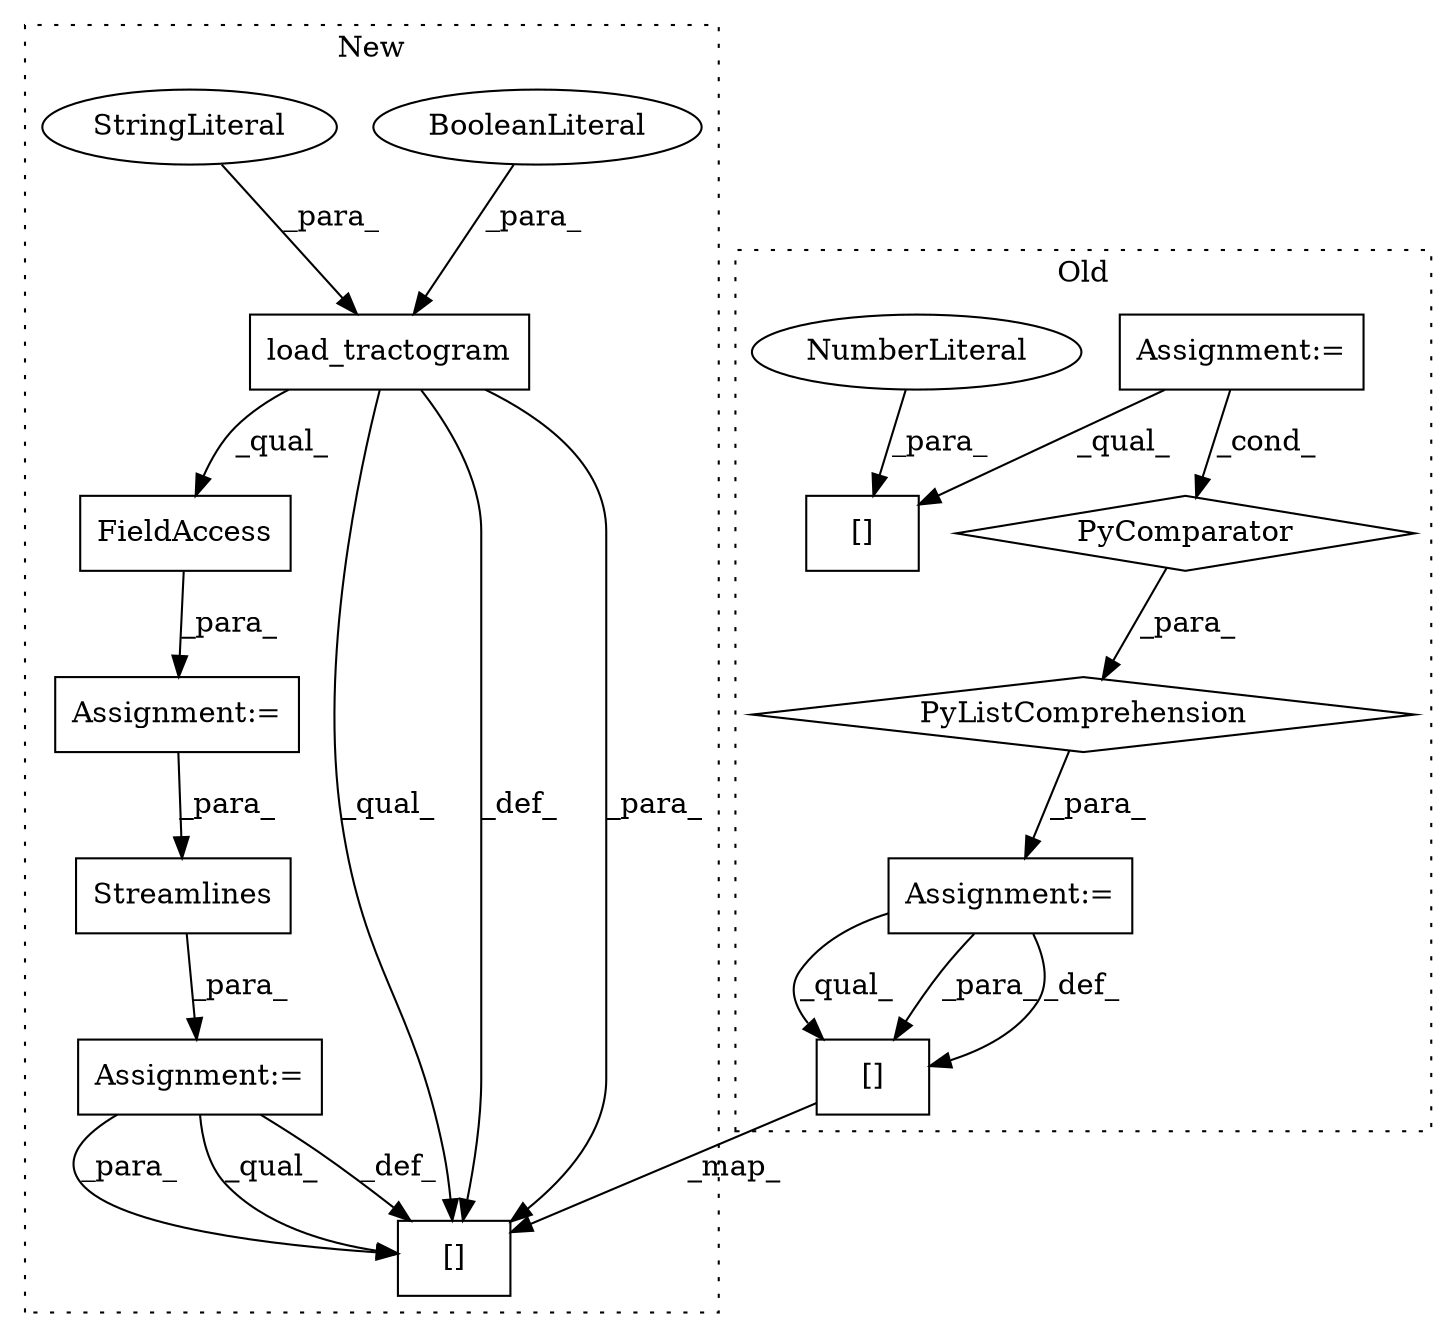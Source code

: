 digraph G {
subgraph cluster0 {
1 [label="PyComparator" a="113" s="2715" l="23" shape="diamond"];
3 [label="PyListComprehension" a="109" s="2653" l="93" shape="diamond"];
4 [label="Assignment:=" a="7" s="2715" l="23" shape="box"];
5 [label="Assignment:=" a="7" s="2641" l="12" shape="box"];
7 [label="[]" a="2" s="2653,2656" l="2,1" shape="box"];
8 [label="NumberLiteral" a="34" s="2655" l="1" shape="ellipse"];
15 [label="[]" a="2" s="3090,3119" l="14,1" shape="box"];
label = "Old";
style="dotted";
}
subgraph cluster1 {
2 [label="Streamlines" a="32" s="2681,2699" l="12,1" shape="box"];
6 [label="Assignment:=" a="7" s="2680" l="1" shape="box"];
9 [label="load_tractogram" a="32" s="2616,2650" l="16,1" shape="box"];
10 [label="FieldAccess" a="22" s="2616" l="47" shape="box"];
11 [label="BooleanLiteral" a="9" s="2645" l="5" shape="ellipse"];
12 [label="Assignment:=" a="7" s="2615" l="1" shape="box"];
13 [label="StringLiteral" a="45" s="2638" l="6" shape="ellipse"];
14 [label="[]" a="2" s="3050,3079" l="14,1" shape="box"];
label = "New";
style="dotted";
}
1 -> 3 [label="_para_"];
2 -> 6 [label="_para_"];
3 -> 5 [label="_para_"];
4 -> 7 [label="_qual_"];
4 -> 1 [label="_cond_"];
5 -> 15 [label="_qual_"];
5 -> 15 [label="_para_"];
5 -> 15 [label="_def_"];
6 -> 14 [label="_para_"];
6 -> 14 [label="_qual_"];
6 -> 14 [label="_def_"];
8 -> 7 [label="_para_"];
9 -> 10 [label="_qual_"];
9 -> 14 [label="_qual_"];
9 -> 14 [label="_def_"];
9 -> 14 [label="_para_"];
10 -> 12 [label="_para_"];
11 -> 9 [label="_para_"];
12 -> 2 [label="_para_"];
13 -> 9 [label="_para_"];
15 -> 14 [label="_map_"];
}